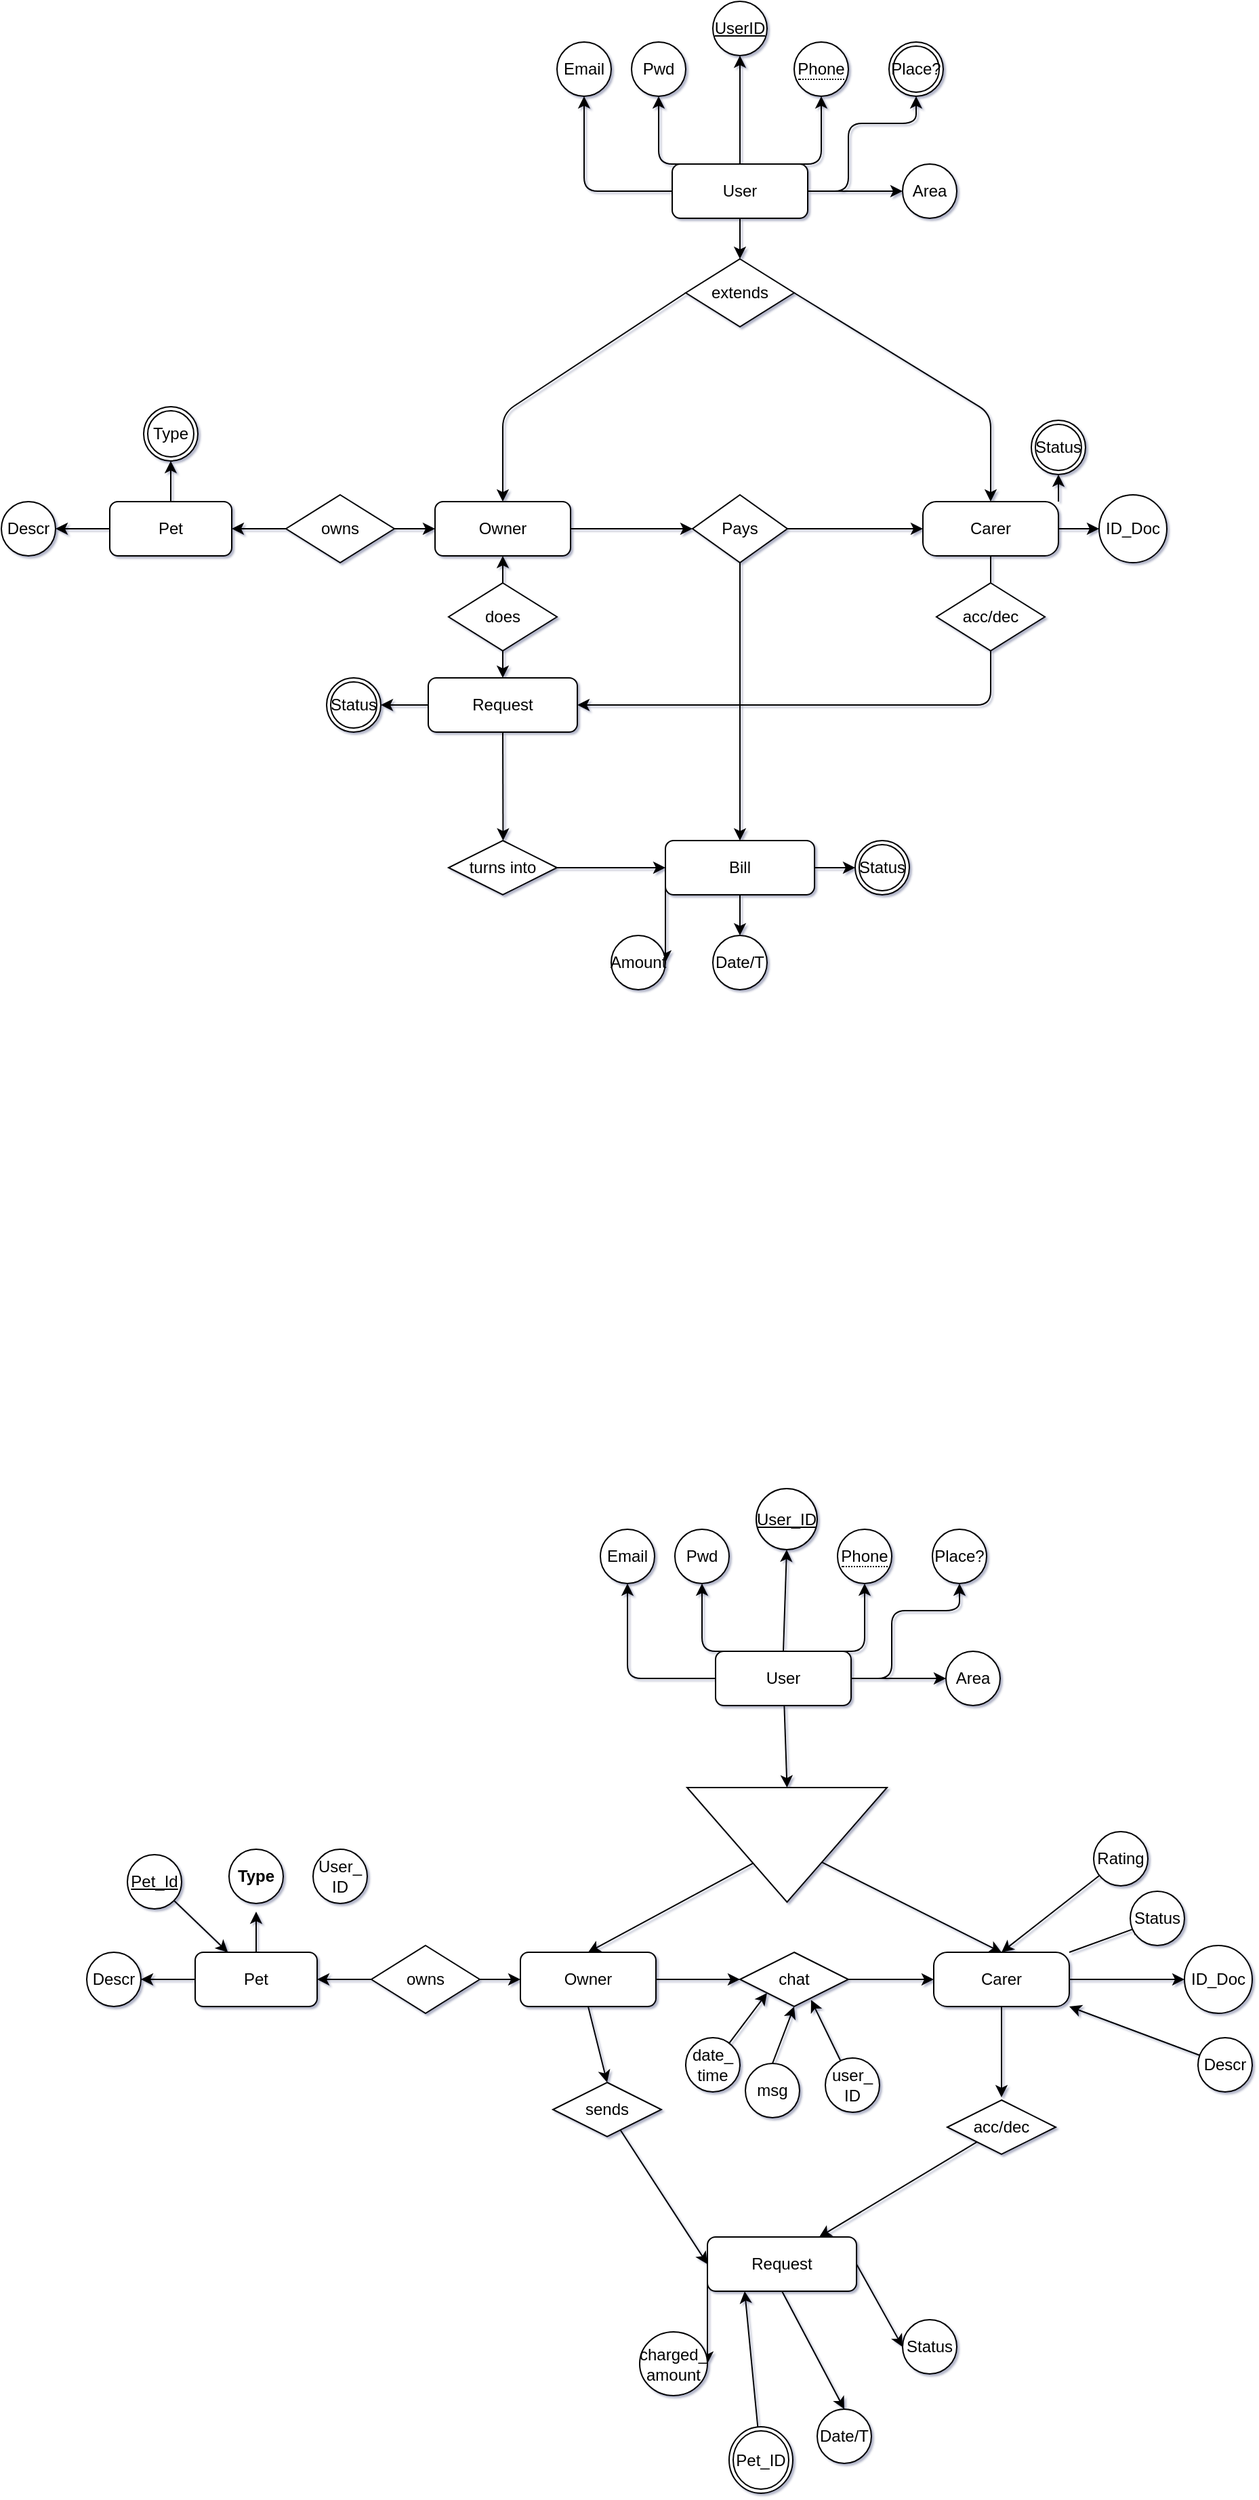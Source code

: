 <mxfile>
    <diagram id="95HTGVdv0aWo4XSOs8IV" name="Página-1">
        <mxGraphModel dx="2054" dy="1122" grid="0" gridSize="10" guides="1" tooltips="1" connect="1" arrows="1" fold="1" page="0" pageScale="1" pageWidth="827" pageHeight="1169" background="none" math="0" shadow="1">
            <root>
                <mxCell id="0"/>
                <mxCell id="1" parent="0"/>
                <mxCell id="8" style="edgeStyle=none;html=1;exitX=0.5;exitY=1;exitDx=0;exitDy=0;" parent="1" source="3" target="7" edge="1">
                    <mxGeometry relative="1" as="geometry"/>
                </mxCell>
                <mxCell id="19" style="edgeStyle=none;html=1;exitX=0.5;exitY=0;exitDx=0;exitDy=0;entryX=0.5;entryY=1;entryDx=0;entryDy=0;" parent="1" source="3" target="18" edge="1">
                    <mxGeometry relative="1" as="geometry"/>
                </mxCell>
                <mxCell id="20" style="edgeStyle=none;html=1;exitX=0.75;exitY=0;exitDx=0;exitDy=0;entryX=0.5;entryY=1;entryDx=0;entryDy=0;" parent="1" source="3" target="15" edge="1">
                    <mxGeometry relative="1" as="geometry">
                        <Array as="points">
                            <mxPoint x="-52" y="-258"/>
                        </Array>
                    </mxGeometry>
                </mxCell>
                <mxCell id="21" style="edgeStyle=none;html=1;exitX=1;exitY=0.5;exitDx=0;exitDy=0;entryX=0.5;entryY=1;entryDx=0;entryDy=0;" parent="1" source="3" target="17" edge="1">
                    <mxGeometry relative="1" as="geometry">
                        <Array as="points">
                            <mxPoint x="-32" y="-238"/>
                            <mxPoint x="-32" y="-288"/>
                            <mxPoint x="18" y="-288"/>
                        </Array>
                    </mxGeometry>
                </mxCell>
                <mxCell id="23" style="edgeStyle=none;html=1;exitX=0.25;exitY=0;exitDx=0;exitDy=0;entryX=0.5;entryY=1;entryDx=0;entryDy=0;" parent="1" source="3" target="10" edge="1">
                    <mxGeometry relative="1" as="geometry">
                        <Array as="points">
                            <mxPoint x="-172" y="-258"/>
                        </Array>
                    </mxGeometry>
                </mxCell>
                <mxCell id="24" style="edgeStyle=none;html=1;exitX=0;exitY=0.5;exitDx=0;exitDy=0;entryX=0.5;entryY=1;entryDx=0;entryDy=0;" parent="1" source="3" target="9" edge="1">
                    <mxGeometry relative="1" as="geometry">
                        <Array as="points">
                            <mxPoint x="-227" y="-238"/>
                        </Array>
                    </mxGeometry>
                </mxCell>
                <mxCell id="32" style="edgeStyle=none;html=1;exitX=1;exitY=0.5;exitDx=0;exitDy=0;entryX=0;entryY=0.5;entryDx=0;entryDy=0;" parent="1" source="3" target="31" edge="1">
                    <mxGeometry relative="1" as="geometry"/>
                </mxCell>
                <mxCell id="3" value="User" style="rounded=1;whiteSpace=wrap;html=1;" parent="1" vertex="1">
                    <mxGeometry x="-162" y="-258" width="100" height="40" as="geometry"/>
                </mxCell>
                <mxCell id="57" style="edgeStyle=none;html=1;exitX=1;exitY=0.5;exitDx=0;exitDy=0;entryX=0;entryY=0.5;entryDx=0;entryDy=0;" parent="1" source="4" target="58" edge="1">
                    <mxGeometry relative="1" as="geometry">
                        <mxPoint x="-167" y="10.882" as="targetPoint"/>
                    </mxGeometry>
                </mxCell>
                <mxCell id="4" value="Owner" style="rounded=1;whiteSpace=wrap;html=1;" parent="1" vertex="1">
                    <mxGeometry x="-337" y="-9" width="100" height="40" as="geometry"/>
                </mxCell>
                <mxCell id="34" style="edgeStyle=none;html=1;exitX=1;exitY=0.5;exitDx=0;exitDy=0;entryX=0;entryY=0.5;entryDx=0;entryDy=0;" parent="1" source="6" target="33" edge="1">
                    <mxGeometry relative="1" as="geometry"/>
                </mxCell>
                <mxCell id="45" style="edgeStyle=none;html=1;exitX=1;exitY=0;exitDx=0;exitDy=0;entryX=0.5;entryY=1;entryDx=0;entryDy=0;" parent="1" source="6" target="43" edge="1">
                    <mxGeometry relative="1" as="geometry"/>
                </mxCell>
                <mxCell id="50" style="edgeStyle=none;html=1;exitX=0.5;exitY=1;exitDx=0;exitDy=0;" parent="1" source="6" edge="1">
                    <mxGeometry relative="1" as="geometry">
                        <mxPoint x="73" y="71" as="targetPoint"/>
                    </mxGeometry>
                </mxCell>
                <mxCell id="6" value="Carer&lt;br&gt;" style="rounded=1;whiteSpace=wrap;html=1;arcSize=25;" parent="1" vertex="1">
                    <mxGeometry x="23" y="-9" width="100" height="40" as="geometry"/>
                </mxCell>
                <mxCell id="25" style="edgeStyle=none;html=1;exitX=0;exitY=0.5;exitDx=0;exitDy=0;entryX=0.5;entryY=0;entryDx=0;entryDy=0;" parent="1" source="7" target="4" edge="1">
                    <mxGeometry relative="1" as="geometry">
                        <mxPoint x="-212" y="-49" as="sourcePoint"/>
                        <Array as="points">
                            <mxPoint x="-287" y="-74"/>
                        </Array>
                    </mxGeometry>
                </mxCell>
                <mxCell id="26" style="edgeStyle=none;html=1;exitX=1;exitY=0.5;exitDx=0;exitDy=0;entryX=0.5;entryY=0;entryDx=0;entryDy=0;" parent="1" source="7" target="6" edge="1">
                    <mxGeometry relative="1" as="geometry">
                        <Array as="points">
                            <mxPoint x="73" y="-74"/>
                        </Array>
                    </mxGeometry>
                </mxCell>
                <mxCell id="7" value="extends" style="rhombus;whiteSpace=wrap;html=1;" parent="1" vertex="1">
                    <mxGeometry x="-152" y="-188" width="80" height="50" as="geometry"/>
                </mxCell>
                <mxCell id="9" value="Email" style="ellipse;whiteSpace=wrap;html=1;" parent="1" vertex="1">
                    <mxGeometry x="-247" y="-348" width="40" height="40" as="geometry"/>
                </mxCell>
                <mxCell id="10" value="Pwd&lt;br&gt;" style="ellipse;whiteSpace=wrap;html=1;" parent="1" vertex="1">
                    <mxGeometry x="-192" y="-348" width="40" height="40" as="geometry"/>
                </mxCell>
                <mxCell id="15" value="&lt;span style=&quot;border-bottom: 1px dotted&quot;&gt;Phone&lt;/span&gt;" style="ellipse;whiteSpace=wrap;html=1;align=center;" parent="1" vertex="1">
                    <mxGeometry x="-72" y="-348" width="40" height="40" as="geometry"/>
                </mxCell>
                <mxCell id="17" value="Place?" style="ellipse;shape=doubleEllipse;margin=3;whiteSpace=wrap;html=1;align=center;" parent="1" vertex="1">
                    <mxGeometry x="-2" y="-348" width="40" height="40" as="geometry"/>
                </mxCell>
                <mxCell id="18" value="UserID&lt;br&gt;" style="ellipse;whiteSpace=wrap;html=1;align=center;fontStyle=4;" parent="1" vertex="1">
                    <mxGeometry x="-132" y="-378" width="40" height="40" as="geometry"/>
                </mxCell>
                <mxCell id="36" style="edgeStyle=none;html=1;exitX=0.5;exitY=0;exitDx=0;exitDy=0;" parent="1" source="27" target="35" edge="1">
                    <mxGeometry relative="1" as="geometry"/>
                </mxCell>
                <mxCell id="38" style="edgeStyle=none;html=1;" parent="1" source="27" target="37" edge="1">
                    <mxGeometry relative="1" as="geometry"/>
                </mxCell>
                <mxCell id="27" value="Pet" style="rounded=1;whiteSpace=wrap;html=1;" parent="1" vertex="1">
                    <mxGeometry x="-577" y="-9" width="90" height="40" as="geometry"/>
                </mxCell>
                <mxCell id="29" style="edgeStyle=none;html=1;entryX=1;entryY=0.5;entryDx=0;entryDy=0;" parent="1" target="27" edge="1">
                    <mxGeometry relative="1" as="geometry">
                        <mxPoint x="-437" y="11" as="sourcePoint"/>
                    </mxGeometry>
                </mxCell>
                <mxCell id="30" style="edgeStyle=none;html=1;exitX=1;exitY=0.5;exitDx=0;exitDy=0;entryX=0;entryY=0.5;entryDx=0;entryDy=0;" parent="1" source="28" target="4" edge="1">
                    <mxGeometry relative="1" as="geometry">
                        <mxPoint x="-357" y="11" as="sourcePoint"/>
                    </mxGeometry>
                </mxCell>
                <mxCell id="28" value="owns" style="rhombus;whiteSpace=wrap;html=1;" parent="1" vertex="1">
                    <mxGeometry x="-447" y="-14" width="80" height="50" as="geometry"/>
                </mxCell>
                <mxCell id="31" value="Area" style="ellipse;whiteSpace=wrap;html=1;" parent="1" vertex="1">
                    <mxGeometry x="8" y="-258" width="40" height="40" as="geometry"/>
                </mxCell>
                <mxCell id="33" value="ID_Doc&lt;br&gt;" style="ellipse;whiteSpace=wrap;html=1;" parent="1" vertex="1">
                    <mxGeometry x="153" y="-14" width="50" height="50" as="geometry"/>
                </mxCell>
                <mxCell id="35" value="Type&lt;br&gt;" style="ellipse;shape=doubleEllipse;margin=3;whiteSpace=wrap;html=1;align=center;" parent="1" vertex="1">
                    <mxGeometry x="-552" y="-79" width="40" height="40" as="geometry"/>
                </mxCell>
                <mxCell id="37" value="Descr&lt;br&gt;" style="ellipse;whiteSpace=wrap;html=1;" parent="1" vertex="1">
                    <mxGeometry x="-657" y="-9" width="40" height="40" as="geometry"/>
                </mxCell>
                <mxCell id="43" value="Status" style="ellipse;shape=doubleEllipse;margin=3;whiteSpace=wrap;html=1;align=center;" parent="1" vertex="1">
                    <mxGeometry x="103" y="-69" width="40" height="40" as="geometry"/>
                </mxCell>
                <mxCell id="54" style="edgeStyle=none;html=1;entryX=1;entryY=0.5;entryDx=0;entryDy=0;" parent="1" source="46" target="53" edge="1">
                    <mxGeometry relative="1" as="geometry"/>
                </mxCell>
                <mxCell id="61" style="edgeStyle=none;html=1;exitX=0.5;exitY=1;exitDx=0;exitDy=0;" parent="1" source="46" edge="1">
                    <mxGeometry relative="1" as="geometry">
                        <mxPoint x="-286.765" y="241" as="targetPoint"/>
                    </mxGeometry>
                </mxCell>
                <mxCell id="46" value="Request" style="rounded=1;whiteSpace=wrap;html=1;" parent="1" vertex="1">
                    <mxGeometry x="-342" y="121" width="110" height="40" as="geometry"/>
                </mxCell>
                <mxCell id="48" style="edgeStyle=none;html=1;exitX=0.5;exitY=0;exitDx=0;exitDy=0;entryX=0.5;entryY=1;entryDx=0;entryDy=0;" parent="1" source="47" target="4" edge="1">
                    <mxGeometry relative="1" as="geometry"/>
                </mxCell>
                <mxCell id="49" style="edgeStyle=none;html=1;exitX=0.5;exitY=1;exitDx=0;exitDy=0;entryX=0.5;entryY=0;entryDx=0;entryDy=0;" parent="1" source="47" target="46" edge="1">
                    <mxGeometry relative="1" as="geometry"/>
                </mxCell>
                <mxCell id="47" value="does" style="rhombus;whiteSpace=wrap;html=1;" parent="1" vertex="1">
                    <mxGeometry x="-327" y="51" width="80" height="50" as="geometry"/>
                </mxCell>
                <mxCell id="52" style="edgeStyle=none;html=1;exitX=0.5;exitY=1;exitDx=0;exitDy=0;entryX=1;entryY=0.5;entryDx=0;entryDy=0;" parent="1" source="51" target="46" edge="1">
                    <mxGeometry relative="1" as="geometry">
                        <Array as="points">
                            <mxPoint x="73" y="141"/>
                        </Array>
                    </mxGeometry>
                </mxCell>
                <mxCell id="51" value="acc/dec&lt;br&gt;" style="rhombus;whiteSpace=wrap;html=1;" parent="1" vertex="1">
                    <mxGeometry x="33" y="51" width="80" height="50" as="geometry"/>
                </mxCell>
                <mxCell id="53" value="Status" style="ellipse;shape=doubleEllipse;margin=3;whiteSpace=wrap;html=1;align=center;" parent="1" vertex="1">
                    <mxGeometry x="-417" y="121" width="40" height="40" as="geometry"/>
                </mxCell>
                <mxCell id="59" style="edgeStyle=none;html=1;entryX=0;entryY=0.5;entryDx=0;entryDy=0;" parent="1" source="58" target="6" edge="1">
                    <mxGeometry relative="1" as="geometry"/>
                </mxCell>
                <mxCell id="60" style="edgeStyle=none;html=1;" parent="1" source="58" edge="1">
                    <mxGeometry relative="1" as="geometry">
                        <mxPoint x="-112" y="241" as="targetPoint"/>
                    </mxGeometry>
                </mxCell>
                <mxCell id="58" value="Pays" style="rhombus;whiteSpace=wrap;html=1;" parent="1" vertex="1">
                    <mxGeometry x="-147" y="-14" width="70" height="50" as="geometry"/>
                </mxCell>
                <mxCell id="63" style="edgeStyle=none;html=1;entryX=0;entryY=0.5;entryDx=0;entryDy=0;" parent="1" source="62" target="64" edge="1">
                    <mxGeometry relative="1" as="geometry">
                        <mxPoint x="-187" y="261" as="targetPoint"/>
                    </mxGeometry>
                </mxCell>
                <mxCell id="62" value="turns into" style="rhombus;whiteSpace=wrap;html=1;" parent="1" vertex="1">
                    <mxGeometry x="-327" y="241" width="80" height="40" as="geometry"/>
                </mxCell>
                <mxCell id="67" style="edgeStyle=none;html=1;exitX=1;exitY=0.5;exitDx=0;exitDy=0;entryX=0;entryY=0.5;entryDx=0;entryDy=0;" parent="1" source="64" target="66" edge="1">
                    <mxGeometry relative="1" as="geometry"/>
                </mxCell>
                <mxCell id="69" style="edgeStyle=none;html=1;exitX=0.5;exitY=1;exitDx=0;exitDy=0;entryX=0.5;entryY=0;entryDx=0;entryDy=0;" parent="1" source="64" target="68" edge="1">
                    <mxGeometry relative="1" as="geometry"/>
                </mxCell>
                <mxCell id="72" style="edgeStyle=none;html=1;exitX=0;exitY=0.75;exitDx=0;exitDy=0;entryX=1;entryY=0.5;entryDx=0;entryDy=0;" parent="1" source="64" target="71" edge="1">
                    <mxGeometry relative="1" as="geometry"/>
                </mxCell>
                <mxCell id="64" value="Bill" style="rounded=1;whiteSpace=wrap;html=1;" parent="1" vertex="1">
                    <mxGeometry x="-167" y="241" width="110" height="40" as="geometry"/>
                </mxCell>
                <mxCell id="66" value="Status" style="ellipse;shape=doubleEllipse;margin=3;whiteSpace=wrap;html=1;align=center;" parent="1" vertex="1">
                    <mxGeometry x="-27" y="241" width="40" height="40" as="geometry"/>
                </mxCell>
                <mxCell id="68" value="Date/T" style="ellipse;whiteSpace=wrap;html=1;" parent="1" vertex="1">
                    <mxGeometry x="-132" y="311" width="40" height="40" as="geometry"/>
                </mxCell>
                <mxCell id="71" value="Amount" style="ellipse;whiteSpace=wrap;html=1;" parent="1" vertex="1">
                    <mxGeometry x="-207" y="311" width="40" height="40" as="geometry"/>
                </mxCell>
                <mxCell id="128" style="edgeStyle=none;html=1;entryX=0.5;entryY=0;entryDx=0;entryDy=0;" edge="1" parent="1" source="73" target="83">
                    <mxGeometry relative="1" as="geometry"/>
                </mxCell>
                <mxCell id="129" style="edgeStyle=none;html=1;entryX=0.5;entryY=0;entryDx=0;entryDy=0;" edge="1" parent="1" source="73" target="87">
                    <mxGeometry relative="1" as="geometry"/>
                </mxCell>
                <mxCell id="73" value="" style="triangle;whiteSpace=wrap;html=1;rotation=90;" vertex="1" parent="1">
                    <mxGeometry x="-119.5" y="908" width="84.5" height="147.5" as="geometry"/>
                </mxCell>
                <mxCell id="75" style="edgeStyle=none;html=1;exitX=0.5;exitY=0;exitDx=0;exitDy=0;entryX=0.5;entryY=1;entryDx=0;entryDy=0;" edge="1" parent="1" source="81" target="95">
                    <mxGeometry relative="1" as="geometry"/>
                </mxCell>
                <mxCell id="76" style="edgeStyle=none;html=1;exitX=0.75;exitY=0;exitDx=0;exitDy=0;entryX=0.5;entryY=1;entryDx=0;entryDy=0;" edge="1" parent="1" source="81" target="93">
                    <mxGeometry relative="1" as="geometry">
                        <Array as="points">
                            <mxPoint x="-20" y="839"/>
                        </Array>
                    </mxGeometry>
                </mxCell>
                <mxCell id="77" style="edgeStyle=none;html=1;exitX=1;exitY=0.5;exitDx=0;exitDy=0;entryX=0.5;entryY=1;entryDx=0;entryDy=0;" edge="1" parent="1" source="81">
                    <mxGeometry relative="1" as="geometry">
                        <Array as="points">
                            <mxPoint y="859"/>
                            <mxPoint y="809"/>
                            <mxPoint x="50" y="809"/>
                        </Array>
                        <mxPoint x="50" y="789" as="targetPoint"/>
                    </mxGeometry>
                </mxCell>
                <mxCell id="78" style="edgeStyle=none;html=1;exitX=0.25;exitY=0;exitDx=0;exitDy=0;entryX=0.5;entryY=1;entryDx=0;entryDy=0;" edge="1" parent="1" source="81" target="92">
                    <mxGeometry relative="1" as="geometry">
                        <Array as="points">
                            <mxPoint x="-140" y="839"/>
                        </Array>
                    </mxGeometry>
                </mxCell>
                <mxCell id="79" style="edgeStyle=none;html=1;exitX=0;exitY=0.5;exitDx=0;exitDy=0;entryX=0.5;entryY=1;entryDx=0;entryDy=0;" edge="1" parent="1" source="81" target="91">
                    <mxGeometry relative="1" as="geometry">
                        <Array as="points">
                            <mxPoint x="-195" y="859"/>
                        </Array>
                    </mxGeometry>
                </mxCell>
                <mxCell id="80" style="edgeStyle=none;html=1;exitX=1;exitY=0.5;exitDx=0;exitDy=0;entryX=0;entryY=0.5;entryDx=0;entryDy=0;" edge="1" parent="1" source="81" target="102">
                    <mxGeometry relative="1" as="geometry"/>
                </mxCell>
                <mxCell id="130" style="edgeStyle=none;html=1;entryX=0;entryY=0.5;entryDx=0;entryDy=0;" edge="1" parent="1" source="81" target="73">
                    <mxGeometry relative="1" as="geometry"/>
                </mxCell>
                <mxCell id="81" value="User" style="rounded=1;whiteSpace=wrap;html=1;" vertex="1" parent="1">
                    <mxGeometry x="-130" y="839" width="100" height="40" as="geometry"/>
                </mxCell>
                <mxCell id="158" style="edgeStyle=none;html=1;entryX=0;entryY=0.5;entryDx=0;entryDy=0;" edge="1" parent="1" source="83" target="152">
                    <mxGeometry relative="1" as="geometry"/>
                </mxCell>
                <mxCell id="83" value="Owner" style="rounded=1;whiteSpace=wrap;html=1;" vertex="1" parent="1">
                    <mxGeometry x="-274" y="1061" width="100" height="40" as="geometry"/>
                </mxCell>
                <mxCell id="84" style="edgeStyle=none;html=1;exitX=1;exitY=0.5;exitDx=0;exitDy=0;entryX=0;entryY=0.5;entryDx=0;entryDy=0;" edge="1" parent="1" source="87" target="103">
                    <mxGeometry relative="1" as="geometry"/>
                </mxCell>
                <mxCell id="85" style="edgeStyle=none;html=1;exitX=1;exitY=0;exitDx=0;exitDy=0;entryX=0.5;entryY=1;entryDx=0;entryDy=0;" edge="1" parent="1" source="87">
                    <mxGeometry relative="1" as="geometry">
                        <mxPoint x="186" y="1041" as="targetPoint"/>
                    </mxGeometry>
                </mxCell>
                <mxCell id="86" style="edgeStyle=none;html=1;exitX=0.5;exitY=1;exitDx=0;exitDy=0;" edge="1" parent="1" source="87">
                    <mxGeometry relative="1" as="geometry">
                        <mxPoint x="81" y="1168" as="targetPoint"/>
                    </mxGeometry>
                </mxCell>
                <mxCell id="87" value="Carer&lt;br&gt;" style="rounded=1;whiteSpace=wrap;html=1;arcSize=25;" vertex="1" parent="1">
                    <mxGeometry x="31" y="1061" width="100" height="40" as="geometry"/>
                </mxCell>
                <mxCell id="91" value="Email" style="ellipse;whiteSpace=wrap;html=1;" vertex="1" parent="1">
                    <mxGeometry x="-215" y="749" width="40" height="40" as="geometry"/>
                </mxCell>
                <mxCell id="92" value="Pwd&lt;br&gt;" style="ellipse;whiteSpace=wrap;html=1;" vertex="1" parent="1">
                    <mxGeometry x="-160" y="749" width="40" height="40" as="geometry"/>
                </mxCell>
                <mxCell id="93" value="&lt;span style=&quot;border-bottom: 1px dotted&quot;&gt;Phone&lt;/span&gt;" style="ellipse;whiteSpace=wrap;html=1;align=center;" vertex="1" parent="1">
                    <mxGeometry x="-40" y="749" width="40" height="40" as="geometry"/>
                </mxCell>
                <mxCell id="95" value="User_ID" style="ellipse;whiteSpace=wrap;html=1;align=center;fontStyle=4;" vertex="1" parent="1">
                    <mxGeometry x="-100" y="719" width="45" height="45" as="geometry"/>
                </mxCell>
                <mxCell id="96" style="edgeStyle=none;html=1;exitX=0.5;exitY=0;exitDx=0;exitDy=0;" edge="1" parent="1" source="98">
                    <mxGeometry relative="1" as="geometry">
                        <mxPoint x="-469" y="1031" as="targetPoint"/>
                    </mxGeometry>
                </mxCell>
                <mxCell id="97" style="edgeStyle=none;html=1;" edge="1" parent="1" source="98" target="105">
                    <mxGeometry relative="1" as="geometry"/>
                </mxCell>
                <mxCell id="98" value="Pet" style="rounded=1;whiteSpace=wrap;html=1;" vertex="1" parent="1">
                    <mxGeometry x="-514" y="1061" width="90" height="40" as="geometry"/>
                </mxCell>
                <mxCell id="99" style="edgeStyle=none;html=1;entryX=1;entryY=0.5;entryDx=0;entryDy=0;" edge="1" parent="1" target="98">
                    <mxGeometry relative="1" as="geometry">
                        <mxPoint x="-374" y="1081" as="sourcePoint"/>
                    </mxGeometry>
                </mxCell>
                <mxCell id="100" style="edgeStyle=none;html=1;exitX=1;exitY=0.5;exitDx=0;exitDy=0;entryX=0;entryY=0.5;entryDx=0;entryDy=0;" edge="1" parent="1" source="101" target="83">
                    <mxGeometry relative="1" as="geometry">
                        <mxPoint x="-294" y="1081" as="sourcePoint"/>
                    </mxGeometry>
                </mxCell>
                <mxCell id="101" value="owns" style="rhombus;whiteSpace=wrap;html=1;" vertex="1" parent="1">
                    <mxGeometry x="-384" y="1056" width="80" height="50" as="geometry"/>
                </mxCell>
                <mxCell id="102" value="Area" style="ellipse;whiteSpace=wrap;html=1;" vertex="1" parent="1">
                    <mxGeometry x="40" y="839" width="40" height="40" as="geometry"/>
                </mxCell>
                <mxCell id="103" value="ID_Doc&lt;br&gt;" style="ellipse;whiteSpace=wrap;html=1;" vertex="1" parent="1">
                    <mxGeometry x="216" y="1056" width="50" height="50" as="geometry"/>
                </mxCell>
                <mxCell id="105" value="Descr&lt;br&gt;" style="ellipse;whiteSpace=wrap;html=1;" vertex="1" parent="1">
                    <mxGeometry x="-594" y="1061" width="40" height="40" as="geometry"/>
                </mxCell>
                <mxCell id="108" style="edgeStyle=none;html=1;exitX=0.5;exitY=1;exitDx=0;exitDy=0;entryX=0.5;entryY=0;entryDx=0;entryDy=0;" edge="1" parent="1" source="83" target="120">
                    <mxGeometry relative="1" as="geometry">
                        <mxPoint x="-219.765" y="1512" as="targetPoint"/>
                        <mxPoint x="-220" y="1432" as="sourcePoint"/>
                    </mxGeometry>
                </mxCell>
                <mxCell id="119" style="edgeStyle=none;html=1;entryX=0;entryY=0.5;entryDx=0;entryDy=0;" edge="1" parent="1" source="120" target="124">
                    <mxGeometry relative="1" as="geometry">
                        <mxPoint x="-87" y="1345" as="targetPoint"/>
                    </mxGeometry>
                </mxCell>
                <mxCell id="120" value="sends" style="rhombus;whiteSpace=wrap;html=1;" vertex="1" parent="1">
                    <mxGeometry x="-250" y="1157" width="80" height="40" as="geometry"/>
                </mxCell>
                <mxCell id="121" style="edgeStyle=none;html=1;exitX=1;exitY=0.5;exitDx=0;exitDy=0;entryX=0;entryY=0.5;entryDx=0;entryDy=0;" edge="1" parent="1" source="124" target="134">
                    <mxGeometry relative="1" as="geometry">
                        <mxPoint x="4" y="1291" as="targetPoint"/>
                    </mxGeometry>
                </mxCell>
                <mxCell id="122" style="edgeStyle=none;html=1;exitX=0.5;exitY=1;exitDx=0;exitDy=0;entryX=0.5;entryY=0;entryDx=0;entryDy=0;" edge="1" parent="1" source="124" target="126">
                    <mxGeometry relative="1" as="geometry"/>
                </mxCell>
                <mxCell id="123" style="edgeStyle=none;html=1;exitX=0;exitY=0.75;exitDx=0;exitDy=0;entryX=1;entryY=0.5;entryDx=0;entryDy=0;" edge="1" parent="1" source="124" target="127">
                    <mxGeometry relative="1" as="geometry"/>
                </mxCell>
                <mxCell id="124" value="Request" style="rounded=1;whiteSpace=wrap;html=1;" vertex="1" parent="1">
                    <mxGeometry x="-136" y="1271" width="110" height="40" as="geometry"/>
                </mxCell>
                <mxCell id="126" value="Date/T" style="ellipse;whiteSpace=wrap;html=1;" vertex="1" parent="1">
                    <mxGeometry x="-55" y="1398" width="40" height="40" as="geometry"/>
                </mxCell>
                <mxCell id="127" value="charged_&lt;br&gt;amount" style="ellipse;whiteSpace=wrap;html=1;" vertex="1" parent="1">
                    <mxGeometry x="-186" y="1341" width="50" height="47" as="geometry"/>
                </mxCell>
                <mxCell id="131" value="Place?" style="ellipse;whiteSpace=wrap;html=1;" vertex="1" parent="1">
                    <mxGeometry x="30" y="749" width="40" height="40" as="geometry"/>
                </mxCell>
                <mxCell id="132" value="Status" style="ellipse;whiteSpace=wrap;html=1;" vertex="1" parent="1">
                    <mxGeometry x="176" y="1016" width="40" height="40" as="geometry"/>
                </mxCell>
                <mxCell id="134" value="Status" style="ellipse;whiteSpace=wrap;html=1;" vertex="1" parent="1">
                    <mxGeometry x="8" y="1332" width="40" height="40" as="geometry"/>
                </mxCell>
                <mxCell id="136" value="Type" style="ellipse;whiteSpace=wrap;html=1;fontStyle=1" vertex="1" parent="1">
                    <mxGeometry x="-489" y="985" width="40" height="40" as="geometry"/>
                </mxCell>
                <mxCell id="138" style="edgeStyle=none;html=1;entryX=0.5;entryY=0;entryDx=0;entryDy=0;" edge="1" parent="1" source="137" target="87">
                    <mxGeometry relative="1" as="geometry"/>
                </mxCell>
                <mxCell id="137" value="Rating" style="ellipse;whiteSpace=wrap;html=1;" vertex="1" parent="1">
                    <mxGeometry x="149" y="972" width="40" height="40" as="geometry"/>
                </mxCell>
                <mxCell id="142" style="edgeStyle=none;html=1;entryX=0.75;entryY=0;entryDx=0;entryDy=0;" edge="1" parent="1" source="141" target="124">
                    <mxGeometry relative="1" as="geometry"/>
                </mxCell>
                <mxCell id="141" value="acc/dec" style="rhombus;whiteSpace=wrap;html=1;" vertex="1" parent="1">
                    <mxGeometry x="41" y="1170" width="80" height="40" as="geometry"/>
                </mxCell>
                <mxCell id="149" style="edgeStyle=none;html=1;entryX=0.25;entryY=1;entryDx=0;entryDy=0;" edge="1" parent="1" source="143" target="124">
                    <mxGeometry relative="1" as="geometry"/>
                </mxCell>
                <mxCell id="143" value="Pet_ID" style="ellipse;shape=doubleEllipse;margin=3;whiteSpace=wrap;html=1;align=center;" vertex="1" parent="1">
                    <mxGeometry x="-120" y="1411" width="47" height="49" as="geometry"/>
                </mxCell>
                <mxCell id="146" style="edgeStyle=none;html=1;" edge="1" parent="1" source="145" target="98">
                    <mxGeometry relative="1" as="geometry"/>
                </mxCell>
                <mxCell id="145" value="&lt;u&gt;Pet_Id&lt;/u&gt;" style="ellipse;whiteSpace=wrap;html=1;" vertex="1" parent="1">
                    <mxGeometry x="-564" y="989" width="40" height="40" as="geometry"/>
                </mxCell>
                <mxCell id="148" style="edgeStyle=none;html=1;entryX=1;entryY=1;entryDx=0;entryDy=0;" edge="1" parent="1" source="147" target="87">
                    <mxGeometry relative="1" as="geometry"/>
                </mxCell>
                <mxCell id="147" value="Descr&lt;br&gt;" style="ellipse;whiteSpace=wrap;html=1;" vertex="1" parent="1">
                    <mxGeometry x="226" y="1124" width="40" height="40" as="geometry"/>
                </mxCell>
                <mxCell id="159" style="edgeStyle=none;html=1;" edge="1" parent="1" source="152" target="87">
                    <mxGeometry relative="1" as="geometry"/>
                </mxCell>
                <mxCell id="152" value="chat" style="rhombus;whiteSpace=wrap;html=1;" vertex="1" parent="1">
                    <mxGeometry x="-112" y="1061" width="80" height="40" as="geometry"/>
                </mxCell>
                <mxCell id="154" style="edgeStyle=none;html=1;entryX=0.5;entryY=1;entryDx=0;entryDy=0;exitX=0.5;exitY=0;exitDx=0;exitDy=0;" edge="1" parent="1" source="160" target="152">
                    <mxGeometry relative="1" as="geometry">
                        <mxPoint x="-39.773" y="1135.824" as="sourcePoint"/>
                    </mxGeometry>
                </mxCell>
                <mxCell id="160" value="msg" style="ellipse;whiteSpace=wrap;html=1;" vertex="1" parent="1">
                    <mxGeometry x="-108" y="1143" width="40" height="40" as="geometry"/>
                </mxCell>
                <mxCell id="162" style="edgeStyle=none;html=1;entryX=0;entryY=1;entryDx=0;entryDy=0;" edge="1" parent="1" source="161" target="152">
                    <mxGeometry relative="1" as="geometry"/>
                </mxCell>
                <mxCell id="161" value="date_&lt;br&gt;time" style="ellipse;whiteSpace=wrap;html=1;" vertex="1" parent="1">
                    <mxGeometry x="-152" y="1124" width="40" height="40" as="geometry"/>
                </mxCell>
                <mxCell id="164" style="edgeStyle=none;html=1;entryX=0.656;entryY=0.88;entryDx=0;entryDy=0;entryPerimeter=0;" edge="1" parent="1" source="163" target="152">
                    <mxGeometry relative="1" as="geometry"/>
                </mxCell>
                <mxCell id="163" value="user_&lt;br&gt;ID" style="ellipse;whiteSpace=wrap;html=1;" vertex="1" parent="1">
                    <mxGeometry x="-49" y="1139" width="40" height="40" as="geometry"/>
                </mxCell>
                <mxCell id="165" value="User_&lt;br&gt;ID" style="ellipse;whiteSpace=wrap;html=1;" vertex="1" parent="1">
                    <mxGeometry x="-427" y="985" width="40" height="40" as="geometry"/>
                </mxCell>
            </root>
        </mxGraphModel>
    </diagram>
</mxfile>